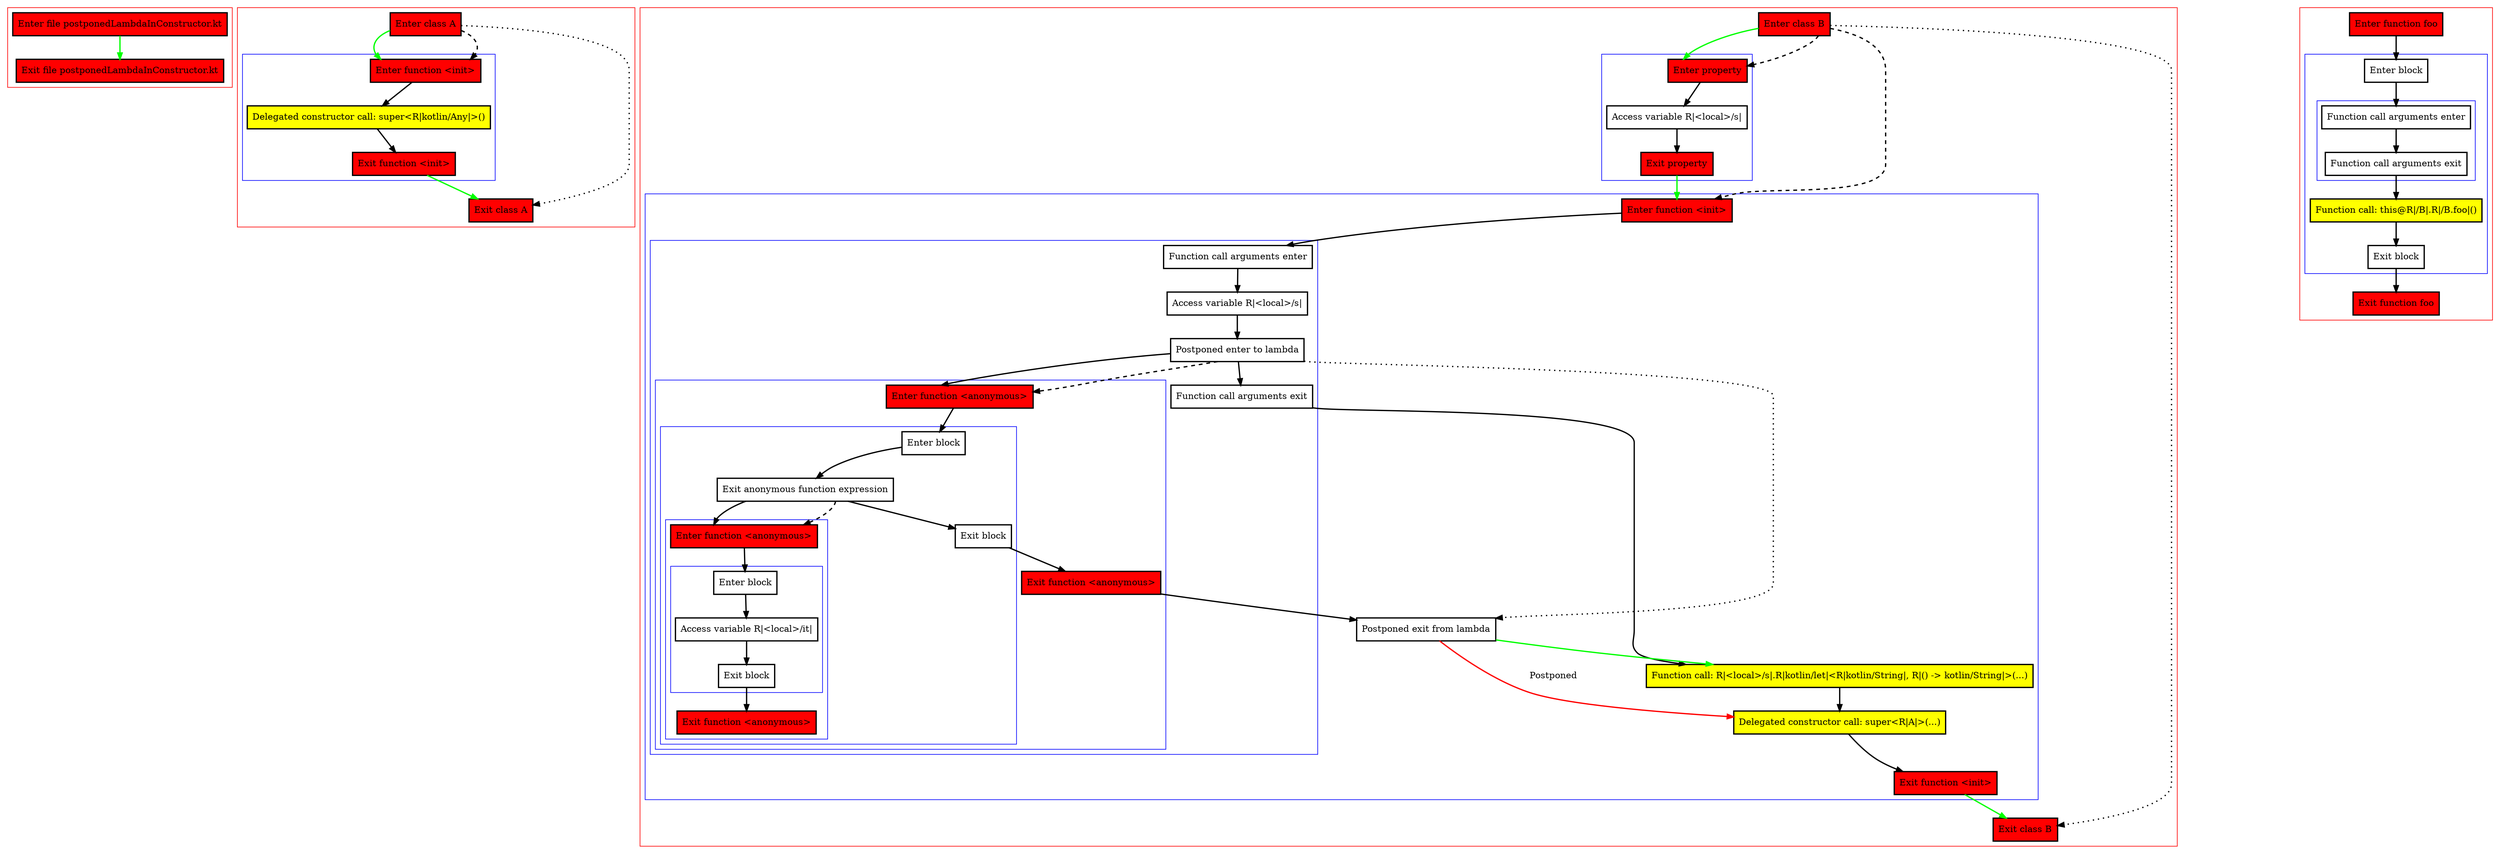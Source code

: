 digraph postponedLambdaInConstructor_kt {
    graph [nodesep=3]
    node [shape=box penwidth=2]
    edge [penwidth=2]

    subgraph cluster_0 {
        color=red
        0 [label="Enter file postponedLambdaInConstructor.kt" style="filled" fillcolor=red];
        1 [label="Exit file postponedLambdaInConstructor.kt" style="filled" fillcolor=red];
    }
    0 -> {1} [color=green];

    subgraph cluster_1 {
        color=red
        2 [label="Enter class A" style="filled" fillcolor=red];
        subgraph cluster_2 {
            color=blue
            3 [label="Enter function <init>" style="filled" fillcolor=red];
            4 [label="Delegated constructor call: super<R|kotlin/Any|>()" style="filled" fillcolor=yellow];
            5 [label="Exit function <init>" style="filled" fillcolor=red];
        }
        6 [label="Exit class A" style="filled" fillcolor=red];
    }
    2 -> {3} [color=green];
    2 -> {6} [style=dotted];
    2 -> {3} [style=dashed];
    3 -> {4};
    4 -> {5};
    5 -> {6} [color=green];

    subgraph cluster_3 {
        color=red
        7 [label="Enter class B" style="filled" fillcolor=red];
        subgraph cluster_4 {
            color=blue
            8 [label="Enter property" style="filled" fillcolor=red];
            9 [label="Access variable R|<local>/s|"];
            10 [label="Exit property" style="filled" fillcolor=red];
        }
        subgraph cluster_5 {
            color=blue
            11 [label="Enter function <init>" style="filled" fillcolor=red];
            subgraph cluster_6 {
                color=blue
                12 [label="Function call arguments enter"];
                13 [label="Access variable R|<local>/s|"];
                14 [label="Postponed enter to lambda"];
                subgraph cluster_7 {
                    color=blue
                    15 [label="Enter function <anonymous>" style="filled" fillcolor=red];
                    subgraph cluster_8 {
                        color=blue
                        16 [label="Enter block"];
                        17 [label="Exit anonymous function expression"];
                        subgraph cluster_9 {
                            color=blue
                            18 [label="Enter function <anonymous>" style="filled" fillcolor=red];
                            subgraph cluster_10 {
                                color=blue
                                19 [label="Enter block"];
                                20 [label="Access variable R|<local>/it|"];
                                21 [label="Exit block"];
                            }
                            22 [label="Exit function <anonymous>" style="filled" fillcolor=red];
                        }
                        23 [label="Exit block"];
                    }
                    24 [label="Exit function <anonymous>" style="filled" fillcolor=red];
                }
                25 [label="Function call arguments exit"];
            }
            26 [label="Postponed exit from lambda"];
            27 [label="Function call: R|<local>/s|.R|kotlin/let|<R|kotlin/String|, R|() -> kotlin/String|>(...)" style="filled" fillcolor=yellow];
            28 [label="Delegated constructor call: super<R|A|>(...)" style="filled" fillcolor=yellow];
            29 [label="Exit function <init>" style="filled" fillcolor=red];
        }
        30 [label="Exit class B" style="filled" fillcolor=red];
    }
    7 -> {8} [color=green];
    7 -> {30} [style=dotted];
    7 -> {8 11} [style=dashed];
    8 -> {9};
    9 -> {10};
    10 -> {11} [color=green];
    11 -> {12};
    12 -> {13};
    13 -> {14};
    14 -> {15 25};
    14 -> {26} [style=dotted];
    14 -> {15} [style=dashed];
    15 -> {16};
    16 -> {17};
    17 -> {18 23};
    17 -> {18} [style=dashed];
    18 -> {19};
    19 -> {20};
    20 -> {21};
    21 -> {22};
    23 -> {24};
    24 -> {26};
    25 -> {27};
    26 -> {27} [color=green];
    26 -> {28} [color=red label="Postponed"];
    27 -> {28};
    28 -> {29};
    29 -> {30} [color=green];

    subgraph cluster_11 {
        color=red
        31 [label="Enter function foo" style="filled" fillcolor=red];
        subgraph cluster_12 {
            color=blue
            32 [label="Enter block"];
            subgraph cluster_13 {
                color=blue
                33 [label="Function call arguments enter"];
                34 [label="Function call arguments exit"];
            }
            35 [label="Function call: this@R|/B|.R|/B.foo|()" style="filled" fillcolor=yellow];
            36 [label="Exit block"];
        }
        37 [label="Exit function foo" style="filled" fillcolor=red];
    }
    31 -> {32};
    32 -> {33};
    33 -> {34};
    34 -> {35};
    35 -> {36};
    36 -> {37};

}
